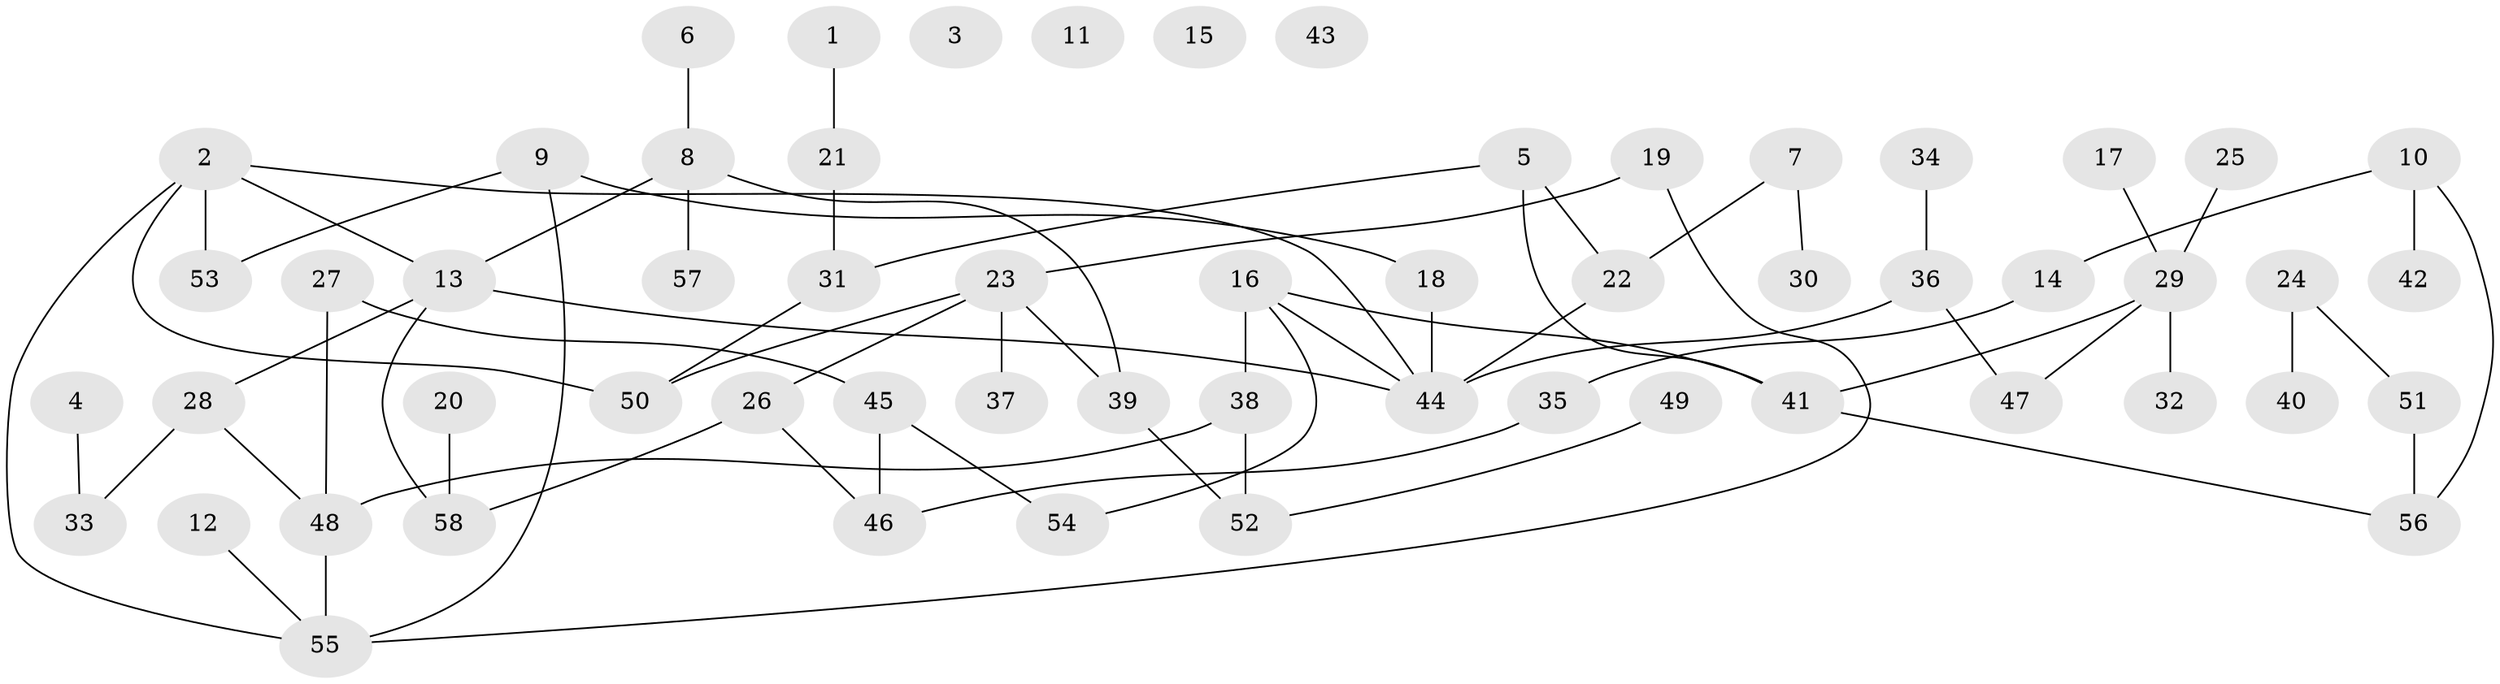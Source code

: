 // coarse degree distribution, {1: 0.25, 10: 0.025, 0: 0.1, 3: 0.3, 2: 0.225, 7: 0.025, 4: 0.05, 5: 0.025}
// Generated by graph-tools (version 1.1) at 2025/16/03/04/25 18:16:33]
// undirected, 58 vertices, 68 edges
graph export_dot {
graph [start="1"]
  node [color=gray90,style=filled];
  1;
  2;
  3;
  4;
  5;
  6;
  7;
  8;
  9;
  10;
  11;
  12;
  13;
  14;
  15;
  16;
  17;
  18;
  19;
  20;
  21;
  22;
  23;
  24;
  25;
  26;
  27;
  28;
  29;
  30;
  31;
  32;
  33;
  34;
  35;
  36;
  37;
  38;
  39;
  40;
  41;
  42;
  43;
  44;
  45;
  46;
  47;
  48;
  49;
  50;
  51;
  52;
  53;
  54;
  55;
  56;
  57;
  58;
  1 -- 21;
  2 -- 13;
  2 -- 44;
  2 -- 50;
  2 -- 53;
  2 -- 55;
  4 -- 33;
  5 -- 22;
  5 -- 31;
  5 -- 41;
  6 -- 8;
  7 -- 22;
  7 -- 30;
  8 -- 13;
  8 -- 39;
  8 -- 57;
  9 -- 18;
  9 -- 53;
  9 -- 55;
  10 -- 14;
  10 -- 42;
  10 -- 56;
  12 -- 55;
  13 -- 28;
  13 -- 44;
  13 -- 58;
  14 -- 35;
  16 -- 38;
  16 -- 41;
  16 -- 44;
  16 -- 54;
  17 -- 29;
  18 -- 44;
  19 -- 23;
  19 -- 55;
  20 -- 58;
  21 -- 31;
  22 -- 44;
  23 -- 26;
  23 -- 37;
  23 -- 39;
  23 -- 50;
  24 -- 40;
  24 -- 51;
  25 -- 29;
  26 -- 46;
  26 -- 58;
  27 -- 45;
  27 -- 48;
  28 -- 33;
  28 -- 48;
  29 -- 32;
  29 -- 41;
  29 -- 47;
  31 -- 50;
  34 -- 36;
  35 -- 46;
  36 -- 44;
  36 -- 47;
  38 -- 48;
  38 -- 52;
  39 -- 52;
  41 -- 56;
  45 -- 46;
  45 -- 54;
  48 -- 55;
  49 -- 52;
  51 -- 56;
}
